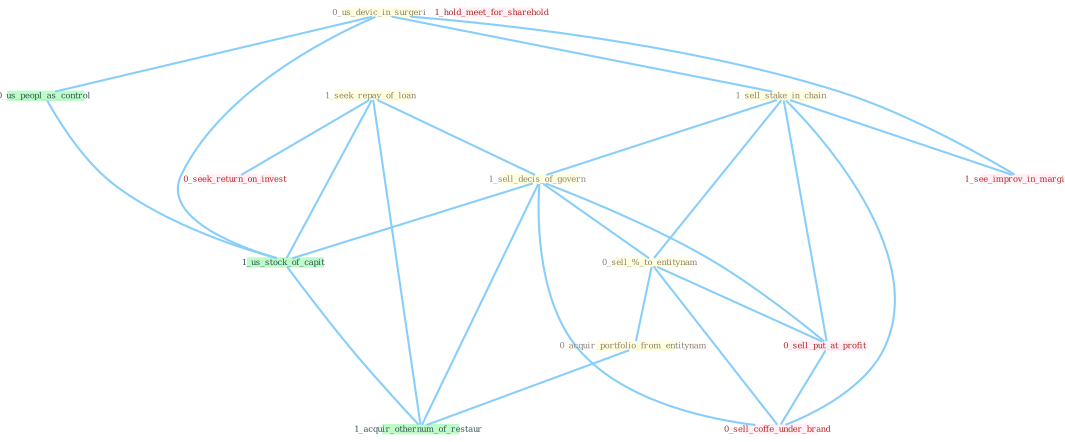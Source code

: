 Graph G{ 
    node
    [shape=polygon,style=filled,width=.5,height=.06,color="#BDFCC9",fixedsize=true,fontsize=4,
    fontcolor="#2f4f4f"];
    {node
    [color="#ffffe0", fontcolor="#8b7d6b"] "1_seek_repay_of_loan " "0_us_devic_in_surgeri " "1_sell_stake_in_chain " "1_sell_decis_of_govern " "0_sell_%_to_entitynam " "0_acquir_portfolio_from_entitynam "}
{node [color="#fff0f5", fontcolor="#b22222"] "0_sell_put_at_profit " "0_seek_return_on_invest " "1_see_improv_in_margin " "0_sell_coffe_under_brand " "1_hold_meet_for_sharehold "}
edge [color="#B0E2FF"];

	"1_seek_repay_of_loan " -- "1_sell_decis_of_govern " [w="1", color="#87cefa" ];
	"1_seek_repay_of_loan " -- "0_seek_return_on_invest " [w="1", color="#87cefa" ];
	"1_seek_repay_of_loan " -- "1_us_stock_of_capit " [w="1", color="#87cefa" ];
	"1_seek_repay_of_loan " -- "1_acquir_othernum_of_restaur " [w="1", color="#87cefa" ];
	"0_us_devic_in_surgeri " -- "1_sell_stake_in_chain " [w="1", color="#87cefa" ];
	"0_us_devic_in_surgeri " -- "0_us_peopl_as_control " [w="1", color="#87cefa" ];
	"0_us_devic_in_surgeri " -- "1_us_stock_of_capit " [w="1", color="#87cefa" ];
	"0_us_devic_in_surgeri " -- "1_see_improv_in_margin " [w="1", color="#87cefa" ];
	"1_sell_stake_in_chain " -- "1_sell_decis_of_govern " [w="1", color="#87cefa" ];
	"1_sell_stake_in_chain " -- "0_sell_%_to_entitynam " [w="1", color="#87cefa" ];
	"1_sell_stake_in_chain " -- "0_sell_put_at_profit " [w="1", color="#87cefa" ];
	"1_sell_stake_in_chain " -- "1_see_improv_in_margin " [w="1", color="#87cefa" ];
	"1_sell_stake_in_chain " -- "0_sell_coffe_under_brand " [w="1", color="#87cefa" ];
	"1_sell_decis_of_govern " -- "0_sell_%_to_entitynam " [w="1", color="#87cefa" ];
	"1_sell_decis_of_govern " -- "0_sell_put_at_profit " [w="1", color="#87cefa" ];
	"1_sell_decis_of_govern " -- "1_us_stock_of_capit " [w="1", color="#87cefa" ];
	"1_sell_decis_of_govern " -- "0_sell_coffe_under_brand " [w="1", color="#87cefa" ];
	"1_sell_decis_of_govern " -- "1_acquir_othernum_of_restaur " [w="1", color="#87cefa" ];
	"0_sell_%_to_entitynam " -- "0_acquir_portfolio_from_entitynam " [w="1", color="#87cefa" ];
	"0_sell_%_to_entitynam " -- "0_sell_put_at_profit " [w="1", color="#87cefa" ];
	"0_sell_%_to_entitynam " -- "0_sell_coffe_under_brand " [w="1", color="#87cefa" ];
	"0_acquir_portfolio_from_entitynam " -- "1_acquir_othernum_of_restaur " [w="1", color="#87cefa" ];
	"0_us_peopl_as_control " -- "1_us_stock_of_capit " [w="1", color="#87cefa" ];
	"0_sell_put_at_profit " -- "0_sell_coffe_under_brand " [w="1", color="#87cefa" ];
	"1_us_stock_of_capit " -- "1_acquir_othernum_of_restaur " [w="1", color="#87cefa" ];
}